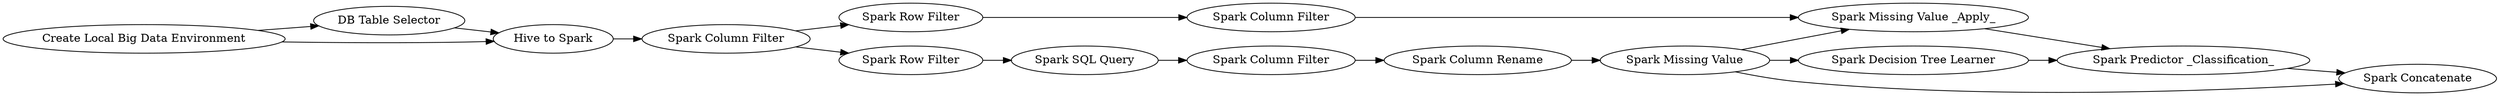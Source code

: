 digraph {
	"276296240749505836_244" [label="Spark Column Filter"]
	"276296240749505836_210" [label="Spark Concatenate"]
	"-6400241712227701945_232" [label="Spark Column Rename"]
	"276296240749505836_212" [label="Create Local Big Data Environment"]
	"276296240749505836_242" [label="Spark Row Filter"]
	"276296240749505836_260" [label="Spark Decision Tree Learner"]
	"276296240749505836_233" [label="Spark Missing Value"]
	"276296240749505836_261" [label="Spark Predictor _Classification_"]
	"-6400241712227701945_230" [label="Spark SQL Query"]
	"276296240749505836_256" [label="Spark Column Filter"]
	"-6400241712227701945_231" [label="Spark Column Filter"]
	"276296240749505836_246" [label="Spark Missing Value _Apply_"]
	"276296240749505836_258" [label="DB Table Selector"]
	"276296240749505836_241" [label="Spark Row Filter"]
	"276296240749505836_259" [label="Hive to Spark"]
	"276296240749505836_246" -> "276296240749505836_261"
	"276296240749505836_241" -> "-6400241712227701945_230"
	"276296240749505836_233" -> "276296240749505836_260"
	"276296240749505836_212" -> "276296240749505836_259"
	"276296240749505836_233" -> "276296240749505836_246"
	"276296240749505836_212" -> "276296240749505836_258"
	"276296240749505836_259" -> "276296240749505836_256"
	"276296240749505836_233" -> "276296240749505836_210"
	"276296240749505836_244" -> "276296240749505836_246"
	"276296240749505836_256" -> "276296240749505836_242"
	"276296240749505836_260" -> "276296240749505836_261"
	"276296240749505836_258" -> "276296240749505836_259"
	"276296240749505836_261" -> "276296240749505836_210"
	"276296240749505836_256" -> "276296240749505836_241"
	"-6400241712227701945_232" -> "276296240749505836_233"
	"-6400241712227701945_231" -> "-6400241712227701945_232"
	"-6400241712227701945_230" -> "-6400241712227701945_231"
	"276296240749505836_242" -> "276296240749505836_244"
	rankdir=LR
}
